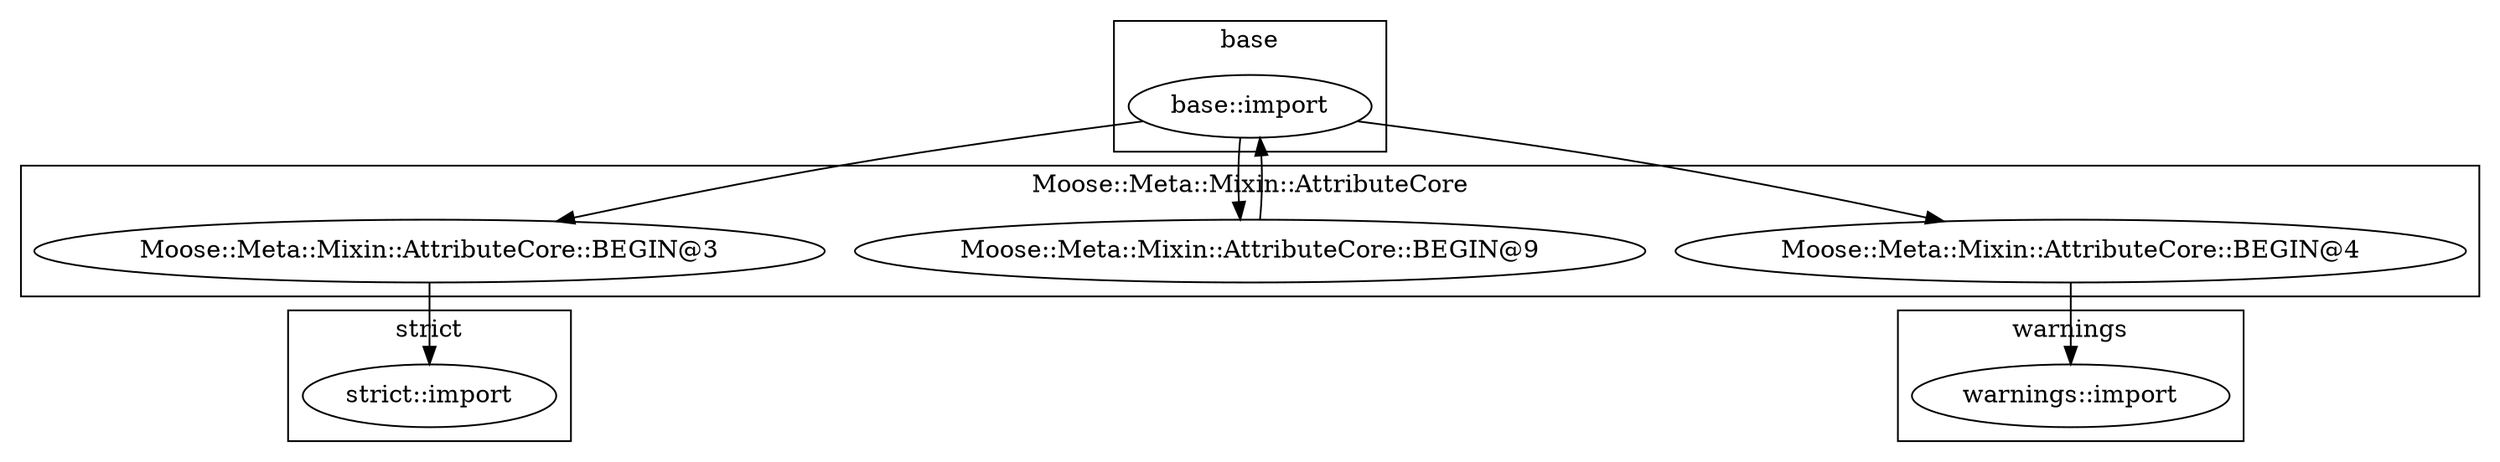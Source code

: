digraph {
graph [overlap=false]
subgraph cluster_warnings {
	label="warnings";
	"warnings::import";
}
subgraph cluster_Moose_Meta_Mixin_AttributeCore {
	label="Moose::Meta::Mixin::AttributeCore";
	"Moose::Meta::Mixin::AttributeCore::BEGIN@3";
	"Moose::Meta::Mixin::AttributeCore::BEGIN@9";
	"Moose::Meta::Mixin::AttributeCore::BEGIN@4";
}
subgraph cluster_base {
	label="base";
	"base::import";
}
subgraph cluster_strict {
	label="strict";
	"strict::import";
}
"base::import" -> "Moose::Meta::Mixin::AttributeCore::BEGIN@4";
"base::import" -> "Moose::Meta::Mixin::AttributeCore::BEGIN@9";
"Moose::Meta::Mixin::AttributeCore::BEGIN@9" -> "base::import";
"Moose::Meta::Mixin::AttributeCore::BEGIN@4" -> "warnings::import";
"base::import" -> "Moose::Meta::Mixin::AttributeCore::BEGIN@3";
"Moose::Meta::Mixin::AttributeCore::BEGIN@3" -> "strict::import";
}
